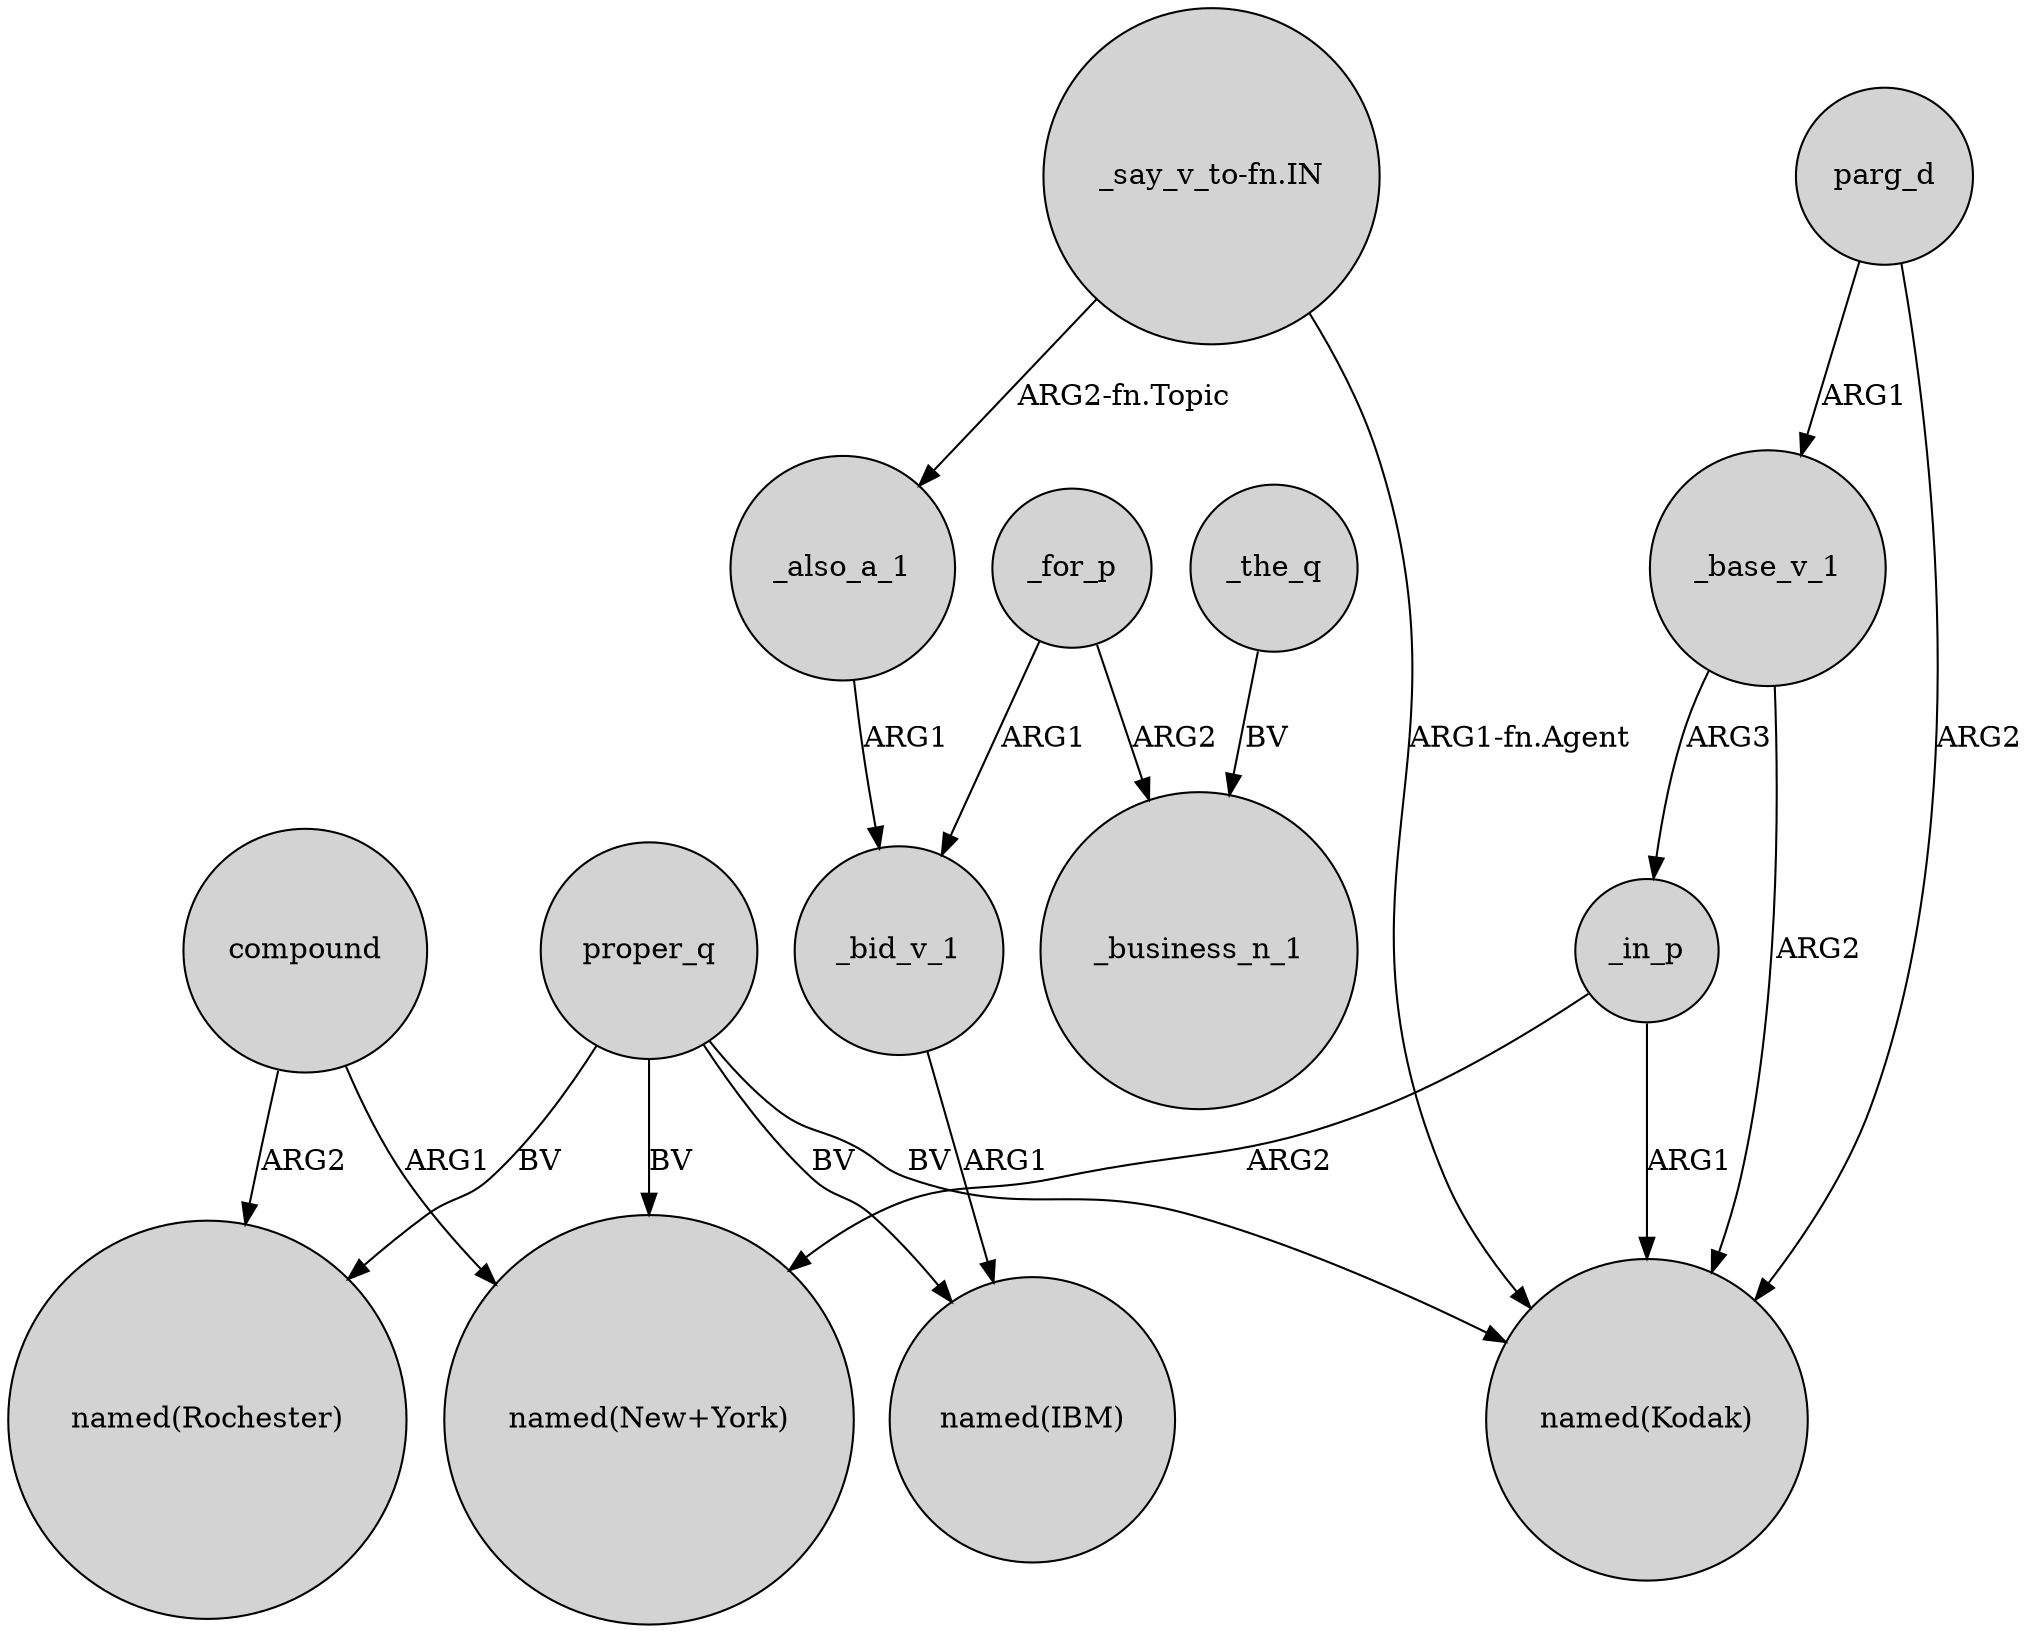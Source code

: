 digraph {
	node [shape=circle style=filled]
	proper_q -> "named(Rochester)" [label=BV]
	_the_q -> _business_n_1 [label=BV]
	parg_d -> "named(Kodak)" [label=ARG2]
	_in_p -> "named(New+York)" [label=ARG2]
	"_say_v_to-fn.IN" -> _also_a_1 [label="ARG2-fn.Topic"]
	_for_p -> _bid_v_1 [label=ARG1]
	proper_q -> "named(New+York)" [label=BV]
	proper_q -> "named(IBM)" [label=BV]
	_bid_v_1 -> "named(IBM)" [label=ARG1]
	_in_p -> "named(Kodak)" [label=ARG1]
	_for_p -> _business_n_1 [label=ARG2]
	compound -> "named(Rochester)" [label=ARG2]
	proper_q -> "named(Kodak)" [label=BV]
	_base_v_1 -> "named(Kodak)" [label=ARG2]
	"_say_v_to-fn.IN" -> "named(Kodak)" [label="ARG1-fn.Agent"]
	_base_v_1 -> _in_p [label=ARG3]
	compound -> "named(New+York)" [label=ARG1]
	_also_a_1 -> _bid_v_1 [label=ARG1]
	parg_d -> _base_v_1 [label=ARG1]
}
